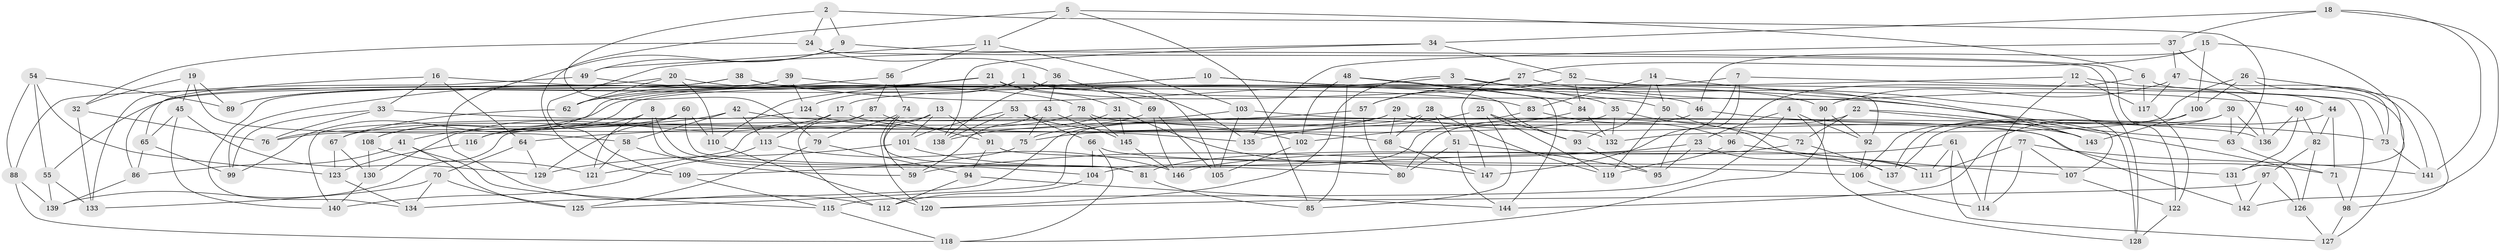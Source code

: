 // Generated by graph-tools (version 1.1) at 2025/56/03/09/25 04:56:25]
// undirected, 147 vertices, 294 edges
graph export_dot {
graph [start="1"]
  node [color=gray90,style=filled];
  1;
  2;
  3;
  4;
  5;
  6;
  7;
  8;
  9;
  10;
  11;
  12;
  13;
  14;
  15;
  16;
  17;
  18;
  19;
  20;
  21;
  22;
  23;
  24;
  25;
  26;
  27;
  28;
  29;
  30;
  31;
  32;
  33;
  34;
  35;
  36;
  37;
  38;
  39;
  40;
  41;
  42;
  43;
  44;
  45;
  46;
  47;
  48;
  49;
  50;
  51;
  52;
  53;
  54;
  55;
  56;
  57;
  58;
  59;
  60;
  61;
  62;
  63;
  64;
  65;
  66;
  67;
  68;
  69;
  70;
  71;
  72;
  73;
  74;
  75;
  76;
  77;
  78;
  79;
  80;
  81;
  82;
  83;
  84;
  85;
  86;
  87;
  88;
  89;
  90;
  91;
  92;
  93;
  94;
  95;
  96;
  97;
  98;
  99;
  100;
  101;
  102;
  103;
  104;
  105;
  106;
  107;
  108;
  109;
  110;
  111;
  112;
  113;
  114;
  115;
  116;
  117;
  118;
  119;
  120;
  121;
  122;
  123;
  124;
  125;
  126;
  127;
  128;
  129;
  130;
  131;
  132;
  133;
  134;
  135;
  136;
  137;
  138;
  139;
  140;
  141;
  142;
  143;
  144;
  145;
  146;
  147;
  1 -- 55;
  1 -- 124;
  1 -- 105;
  1 -- 126;
  2 -- 9;
  2 -- 63;
  2 -- 24;
  2 -- 79;
  3 -- 99;
  3 -- 35;
  3 -- 128;
  3 -- 120;
  4 -- 115;
  4 -- 92;
  4 -- 23;
  4 -- 128;
  5 -- 85;
  5 -- 109;
  5 -- 11;
  5 -- 6;
  6 -- 96;
  6 -- 117;
  6 -- 127;
  7 -- 57;
  7 -- 147;
  7 -- 73;
  7 -- 95;
  8 -- 121;
  8 -- 104;
  8 -- 41;
  8 -- 81;
  9 -- 122;
  9 -- 49;
  9 -- 112;
  10 -- 92;
  10 -- 62;
  10 -- 107;
  10 -- 108;
  11 -- 103;
  11 -- 49;
  11 -- 56;
  12 -- 114;
  12 -- 17;
  12 -- 136;
  12 -- 117;
  13 -- 91;
  13 -- 59;
  13 -- 101;
  13 -- 67;
  14 -- 83;
  14 -- 93;
  14 -- 143;
  14 -- 50;
  15 -- 100;
  15 -- 27;
  15 -- 46;
  15 -- 131;
  16 -- 33;
  16 -- 78;
  16 -- 64;
  16 -- 65;
  17 -- 113;
  17 -- 68;
  17 -- 116;
  18 -- 37;
  18 -- 142;
  18 -- 141;
  18 -- 34;
  19 -- 89;
  19 -- 32;
  19 -- 58;
  19 -- 45;
  20 -- 62;
  20 -- 110;
  20 -- 135;
  20 -- 86;
  21 -- 110;
  21 -- 99;
  21 -- 90;
  21 -- 31;
  22 -- 80;
  22 -- 63;
  22 -- 72;
  22 -- 143;
  23 -- 59;
  23 -- 137;
  23 -- 95;
  24 -- 32;
  24 -- 36;
  24 -- 128;
  25 -- 135;
  25 -- 85;
  25 -- 119;
  25 -- 93;
  26 -- 100;
  26 -- 98;
  26 -- 132;
  26 -- 141;
  27 -- 40;
  27 -- 108;
  27 -- 147;
  28 -- 134;
  28 -- 68;
  28 -- 119;
  28 -- 51;
  29 -- 143;
  29 -- 68;
  29 -- 76;
  29 -- 75;
  30 -- 144;
  30 -- 137;
  30 -- 63;
  30 -- 136;
  31 -- 145;
  31 -- 138;
  31 -- 147;
  32 -- 133;
  32 -- 76;
  33 -- 76;
  33 -- 132;
  33 -- 99;
  34 -- 109;
  34 -- 138;
  34 -- 52;
  35 -- 111;
  35 -- 75;
  35 -- 132;
  36 -- 43;
  36 -- 69;
  36 -- 138;
  37 -- 47;
  37 -- 135;
  37 -- 44;
  38 -- 93;
  38 -- 89;
  38 -- 88;
  38 -- 50;
  39 -- 89;
  39 -- 134;
  39 -- 124;
  39 -- 46;
  40 -- 82;
  40 -- 131;
  40 -- 136;
  41 -- 86;
  41 -- 115;
  41 -- 125;
  42 -- 71;
  42 -- 113;
  42 -- 130;
  42 -- 58;
  43 -- 59;
  43 -- 75;
  43 -- 145;
  44 -- 82;
  44 -- 137;
  44 -- 71;
  45 -- 129;
  45 -- 140;
  45 -- 65;
  46 -- 73;
  46 -- 104;
  47 -- 117;
  47 -- 73;
  47 -- 90;
  48 -- 102;
  48 -- 85;
  48 -- 144;
  48 -- 84;
  49 -- 83;
  49 -- 133;
  50 -- 72;
  50 -- 119;
  51 -- 144;
  51 -- 80;
  51 -- 95;
  52 -- 84;
  52 -- 98;
  52 -- 57;
  53 -- 66;
  53 -- 102;
  53 -- 101;
  53 -- 138;
  54 -- 123;
  54 -- 89;
  54 -- 88;
  54 -- 55;
  55 -- 133;
  55 -- 139;
  56 -- 62;
  56 -- 87;
  56 -- 74;
  57 -- 80;
  57 -- 64;
  58 -- 59;
  58 -- 121;
  60 -- 80;
  60 -- 110;
  60 -- 76;
  60 -- 129;
  61 -- 127;
  61 -- 114;
  61 -- 146;
  61 -- 111;
  62 -- 67;
  63 -- 71;
  64 -- 129;
  64 -- 70;
  65 -- 86;
  65 -- 99;
  66 -- 104;
  66 -- 118;
  66 -- 106;
  67 -- 130;
  67 -- 123;
  68 -- 147;
  69 -- 116;
  69 -- 105;
  69 -- 146;
  70 -- 134;
  70 -- 125;
  70 -- 133;
  71 -- 98;
  72 -- 81;
  72 -- 137;
  73 -- 141;
  74 -- 81;
  74 -- 120;
  74 -- 79;
  75 -- 109;
  77 -- 107;
  77 -- 141;
  77 -- 111;
  77 -- 114;
  78 -- 142;
  78 -- 145;
  78 -- 116;
  79 -- 94;
  79 -- 125;
  81 -- 85;
  82 -- 97;
  82 -- 126;
  83 -- 96;
  83 -- 125;
  84 -- 102;
  84 -- 132;
  86 -- 139;
  87 -- 121;
  87 -- 112;
  87 -- 91;
  88 -- 139;
  88 -- 118;
  90 -- 118;
  90 -- 92;
  91 -- 94;
  91 -- 131;
  92 -- 106;
  93 -- 95;
  94 -- 112;
  94 -- 144;
  96 -- 119;
  96 -- 107;
  97 -- 126;
  97 -- 142;
  97 -- 120;
  98 -- 127;
  100 -- 143;
  100 -- 106;
  101 -- 129;
  101 -- 111;
  102 -- 105;
  103 -- 139;
  103 -- 105;
  103 -- 136;
  104 -- 112;
  106 -- 114;
  107 -- 122;
  108 -- 130;
  108 -- 121;
  109 -- 115;
  110 -- 120;
  113 -- 140;
  113 -- 146;
  115 -- 118;
  116 -- 123;
  117 -- 122;
  122 -- 128;
  123 -- 134;
  124 -- 135;
  124 -- 140;
  126 -- 127;
  130 -- 140;
  131 -- 142;
  145 -- 146;
}
